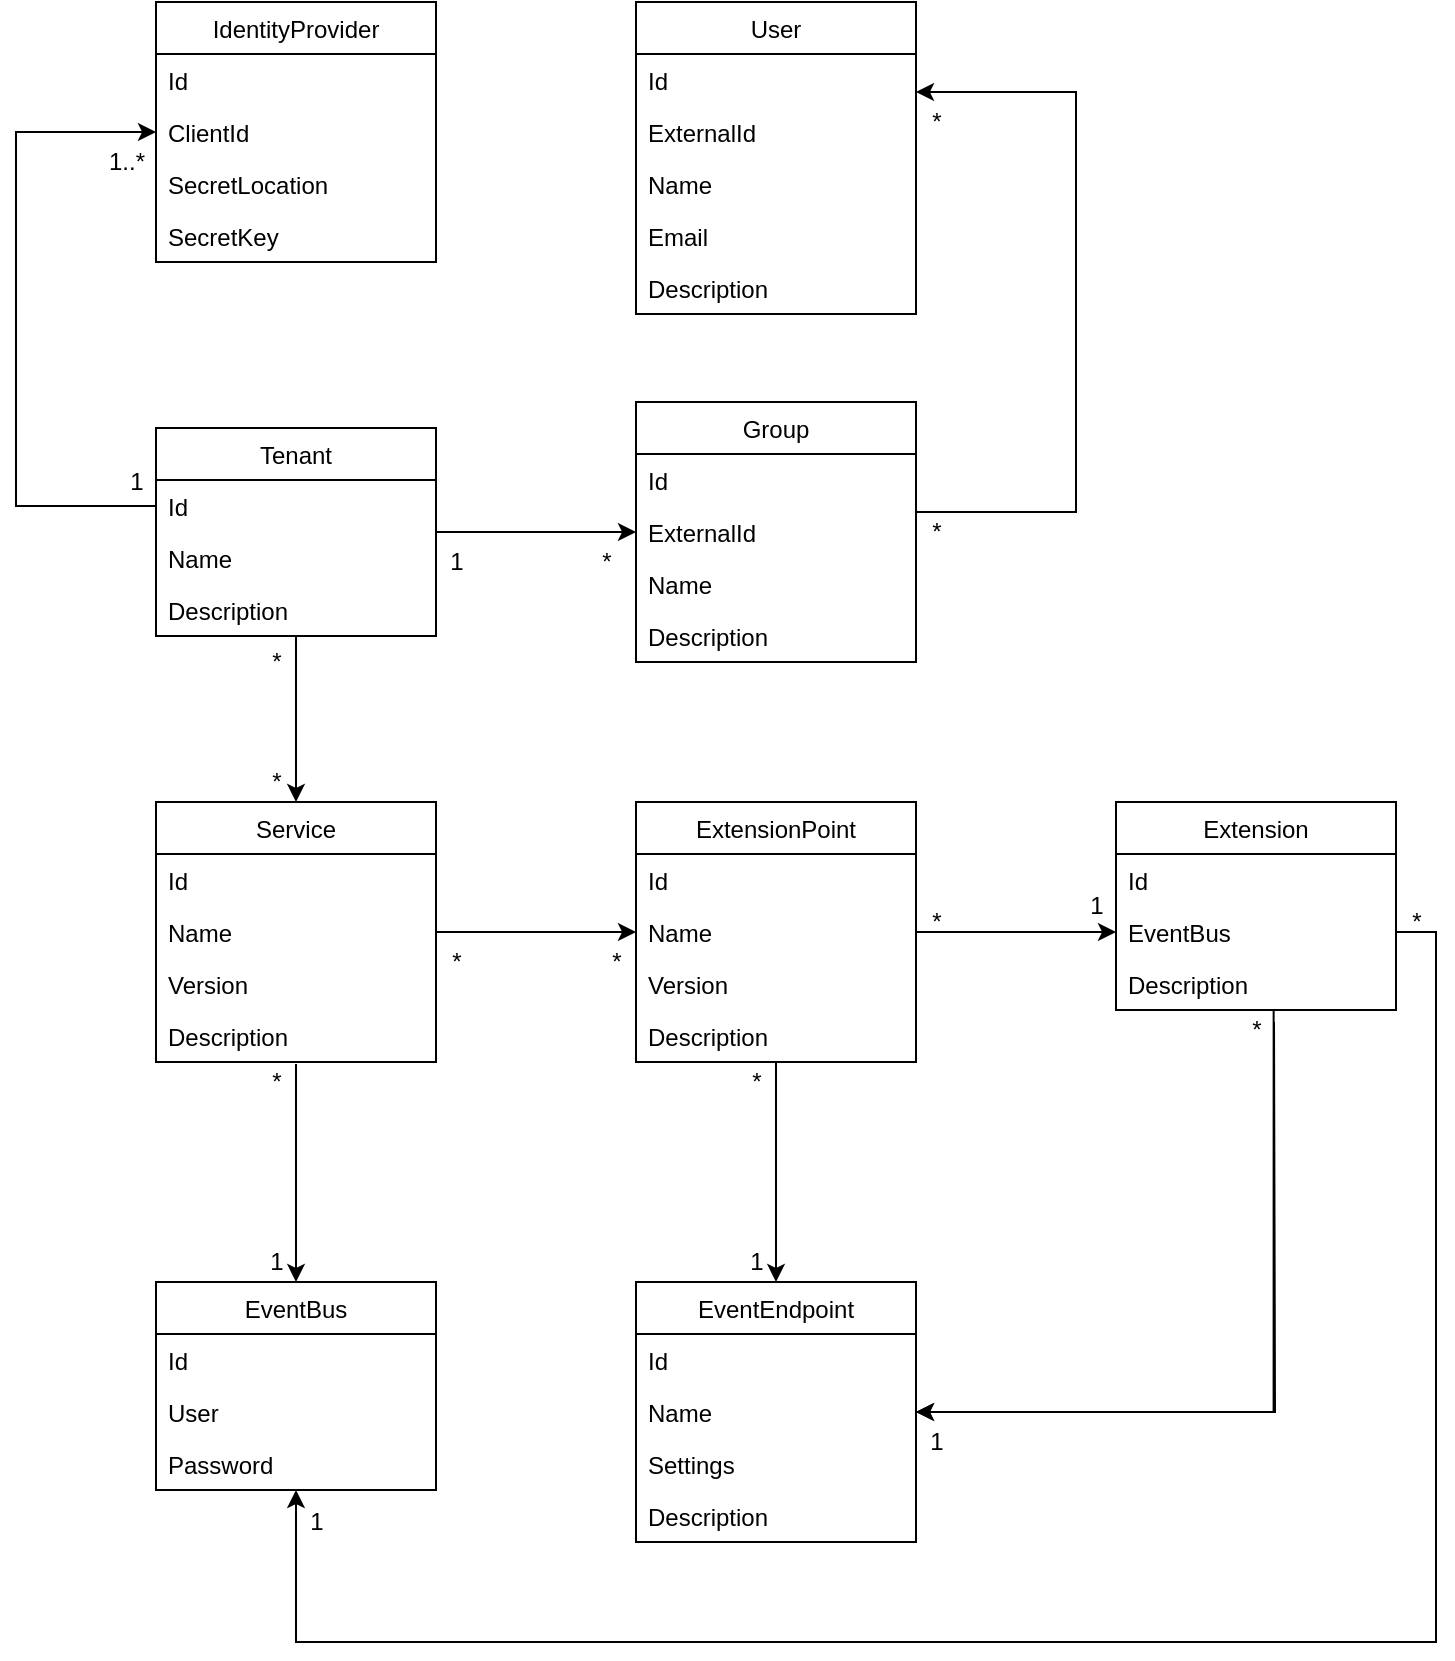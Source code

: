 <mxfile version="14.8.2" type="github">
  <diagram id="osi2iYBc9gxS-sZSW_7Z" name="Tenant Manager">
    <mxGraphModel dx="1673" dy="965" grid="1" gridSize="10" guides="1" tooltips="1" connect="1" arrows="1" fold="1" page="1" pageScale="1" pageWidth="850" pageHeight="1100" math="0" shadow="0">
      <root>
        <mxCell id="0" />
        <mxCell id="1" parent="0" />
        <mxCell id="T4bOe-kPn4xxBbJlTrUV-41" style="edgeStyle=orthogonalEdgeStyle;rounded=0;orthogonalLoop=1;jettySize=auto;html=1;exitX=0.5;exitY=1;exitDx=0;exitDy=0;entryX=0.5;entryY=0;entryDx=0;entryDy=0;endArrow=classic;endFill=1;" parent="1" source="T4bOe-kPn4xxBbJlTrUV-1" target="T4bOe-kPn4xxBbJlTrUV-36" edge="1">
          <mxGeometry relative="1" as="geometry" />
        </mxCell>
        <mxCell id="T4bOe-kPn4xxBbJlTrUV-58" style="edgeStyle=orthogonalEdgeStyle;rounded=0;orthogonalLoop=1;jettySize=auto;html=1;exitX=0;exitY=0.5;exitDx=0;exitDy=0;entryX=0;entryY=0.5;entryDx=0;entryDy=0;endArrow=classic;endFill=1;" parent="1" source="T4bOe-kPn4xxBbJlTrUV-1" target="T4bOe-kPn4xxBbJlTrUV-51" edge="1">
          <mxGeometry relative="1" as="geometry">
            <Array as="points">
              <mxPoint x="40" y="292" />
              <mxPoint x="40" y="105" />
            </Array>
          </mxGeometry>
        </mxCell>
        <mxCell id="T4bOe-kPn4xxBbJlTrUV-1" value="Tenant" style="swimlane;fontStyle=0;childLayout=stackLayout;horizontal=1;startSize=26;fillColor=none;horizontalStack=0;resizeParent=1;resizeParentMax=0;resizeLast=0;collapsible=1;marginBottom=0;" parent="1" vertex="1">
          <mxGeometry x="110" y="253" width="140" height="104" as="geometry" />
        </mxCell>
        <mxCell id="T4bOe-kPn4xxBbJlTrUV-2" value="Id" style="text;strokeColor=none;fillColor=none;align=left;verticalAlign=top;spacingLeft=4;spacingRight=4;overflow=hidden;rotatable=0;points=[[0,0.5],[1,0.5]];portConstraint=eastwest;" parent="T4bOe-kPn4xxBbJlTrUV-1" vertex="1">
          <mxGeometry y="26" width="140" height="26" as="geometry" />
        </mxCell>
        <mxCell id="T4bOe-kPn4xxBbJlTrUV-6" value="Name" style="text;strokeColor=none;fillColor=none;align=left;verticalAlign=top;spacingLeft=4;spacingRight=4;overflow=hidden;rotatable=0;points=[[0,0.5],[1,0.5]];portConstraint=eastwest;" parent="T4bOe-kPn4xxBbJlTrUV-1" vertex="1">
          <mxGeometry y="52" width="140" height="26" as="geometry" />
        </mxCell>
        <mxCell id="T4bOe-kPn4xxBbJlTrUV-7" value="Description" style="text;strokeColor=none;fillColor=none;align=left;verticalAlign=top;spacingLeft=4;spacingRight=4;overflow=hidden;rotatable=0;points=[[0,0.5],[1,0.5]];portConstraint=eastwest;" parent="T4bOe-kPn4xxBbJlTrUV-1" vertex="1">
          <mxGeometry y="78" width="140" height="26" as="geometry" />
        </mxCell>
        <mxCell id="T4bOe-kPn4xxBbJlTrUV-35" style="edgeStyle=orthogonalEdgeStyle;rounded=0;orthogonalLoop=1;jettySize=auto;html=1;exitX=1;exitY=0.5;exitDx=0;exitDy=0;entryX=1;entryY=-0.269;entryDx=0;entryDy=0;endArrow=classic;endFill=1;entryPerimeter=0;" parent="1" source="T4bOe-kPn4xxBbJlTrUV-10" target="T4bOe-kPn4xxBbJlTrUV-15" edge="1">
          <mxGeometry relative="1" as="geometry">
            <Array as="points">
              <mxPoint x="490" y="295" />
              <mxPoint x="570" y="295" />
              <mxPoint x="570" y="85" />
            </Array>
          </mxGeometry>
        </mxCell>
        <mxCell id="T4bOe-kPn4xxBbJlTrUV-8" value="Group" style="swimlane;fontStyle=0;childLayout=stackLayout;horizontal=1;startSize=26;fillColor=none;horizontalStack=0;resizeParent=1;resizeParentMax=0;resizeLast=0;collapsible=1;marginBottom=0;" parent="1" vertex="1">
          <mxGeometry x="350" y="240" width="140" height="130" as="geometry" />
        </mxCell>
        <mxCell id="T4bOe-kPn4xxBbJlTrUV-9" value="Id" style="text;strokeColor=none;fillColor=none;align=left;verticalAlign=top;spacingLeft=4;spacingRight=4;overflow=hidden;rotatable=0;points=[[0,0.5],[1,0.5]];portConstraint=eastwest;" parent="T4bOe-kPn4xxBbJlTrUV-8" vertex="1">
          <mxGeometry y="26" width="140" height="26" as="geometry" />
        </mxCell>
        <mxCell id="T4bOe-kPn4xxBbJlTrUV-10" value="ExternalId" style="text;strokeColor=none;fillColor=none;align=left;verticalAlign=top;spacingLeft=4;spacingRight=4;overflow=hidden;rotatable=0;points=[[0,0.5],[1,0.5]];portConstraint=eastwest;" parent="T4bOe-kPn4xxBbJlTrUV-8" vertex="1">
          <mxGeometry y="52" width="140" height="26" as="geometry" />
        </mxCell>
        <mxCell id="T4bOe-kPn4xxBbJlTrUV-11" value="Name" style="text;strokeColor=none;fillColor=none;align=left;verticalAlign=top;spacingLeft=4;spacingRight=4;overflow=hidden;rotatable=0;points=[[0,0.5],[1,0.5]];portConstraint=eastwest;" parent="T4bOe-kPn4xxBbJlTrUV-8" vertex="1">
          <mxGeometry y="78" width="140" height="26" as="geometry" />
        </mxCell>
        <mxCell id="T4bOe-kPn4xxBbJlTrUV-12" value="Description" style="text;strokeColor=none;fillColor=none;align=left;verticalAlign=top;spacingLeft=4;spacingRight=4;overflow=hidden;rotatable=0;points=[[0,0.5],[1,0.5]];portConstraint=eastwest;" parent="T4bOe-kPn4xxBbJlTrUV-8" vertex="1">
          <mxGeometry y="104" width="140" height="26" as="geometry" />
        </mxCell>
        <mxCell id="T4bOe-kPn4xxBbJlTrUV-13" value="User" style="swimlane;fontStyle=0;childLayout=stackLayout;horizontal=1;startSize=26;fillColor=none;horizontalStack=0;resizeParent=1;resizeParentMax=0;resizeLast=0;collapsible=1;marginBottom=0;" parent="1" vertex="1">
          <mxGeometry x="350" y="40" width="140" height="156" as="geometry" />
        </mxCell>
        <mxCell id="T4bOe-kPn4xxBbJlTrUV-14" value="Id" style="text;strokeColor=none;fillColor=none;align=left;verticalAlign=top;spacingLeft=4;spacingRight=4;overflow=hidden;rotatable=0;points=[[0,0.5],[1,0.5]];portConstraint=eastwest;" parent="T4bOe-kPn4xxBbJlTrUV-13" vertex="1">
          <mxGeometry y="26" width="140" height="26" as="geometry" />
        </mxCell>
        <mxCell id="T4bOe-kPn4xxBbJlTrUV-15" value="ExternalId" style="text;strokeColor=none;fillColor=none;align=left;verticalAlign=top;spacingLeft=4;spacingRight=4;overflow=hidden;rotatable=0;points=[[0,0.5],[1,0.5]];portConstraint=eastwest;" parent="T4bOe-kPn4xxBbJlTrUV-13" vertex="1">
          <mxGeometry y="52" width="140" height="26" as="geometry" />
        </mxCell>
        <mxCell id="T4bOe-kPn4xxBbJlTrUV-16" value="Name" style="text;strokeColor=none;fillColor=none;align=left;verticalAlign=top;spacingLeft=4;spacingRight=4;overflow=hidden;rotatable=0;points=[[0,0.5],[1,0.5]];portConstraint=eastwest;" parent="T4bOe-kPn4xxBbJlTrUV-13" vertex="1">
          <mxGeometry y="78" width="140" height="26" as="geometry" />
        </mxCell>
        <mxCell id="T4bOe-kPn4xxBbJlTrUV-96" value="Email" style="text;strokeColor=none;fillColor=none;align=left;verticalAlign=top;spacingLeft=4;spacingRight=4;overflow=hidden;rotatable=0;points=[[0,0.5],[1,0.5]];portConstraint=eastwest;" parent="T4bOe-kPn4xxBbJlTrUV-13" vertex="1">
          <mxGeometry y="104" width="140" height="26" as="geometry" />
        </mxCell>
        <mxCell id="T4bOe-kPn4xxBbJlTrUV-17" value="Description" style="text;strokeColor=none;fillColor=none;align=left;verticalAlign=top;spacingLeft=4;spacingRight=4;overflow=hidden;rotatable=0;points=[[0,0.5],[1,0.5]];portConstraint=eastwest;" parent="T4bOe-kPn4xxBbJlTrUV-13" vertex="1">
          <mxGeometry y="130" width="140" height="26" as="geometry" />
        </mxCell>
        <mxCell id="T4bOe-kPn4xxBbJlTrUV-34" style="edgeStyle=orthogonalEdgeStyle;rounded=0;orthogonalLoop=1;jettySize=auto;html=1;exitX=1;exitY=0.5;exitDx=0;exitDy=0;entryX=0;entryY=0.5;entryDx=0;entryDy=0;endArrow=classic;endFill=1;" parent="1" source="T4bOe-kPn4xxBbJlTrUV-1" target="T4bOe-kPn4xxBbJlTrUV-10" edge="1">
          <mxGeometry relative="1" as="geometry">
            <mxPoint x="270" y="295" as="sourcePoint" />
          </mxGeometry>
        </mxCell>
        <mxCell id="T4bOe-kPn4xxBbJlTrUV-36" value="Service" style="swimlane;fontStyle=0;childLayout=stackLayout;horizontal=1;startSize=26;fillColor=none;horizontalStack=0;resizeParent=1;resizeParentMax=0;resizeLast=0;collapsible=1;marginBottom=0;" parent="1" vertex="1">
          <mxGeometry x="110" y="440" width="140" height="130" as="geometry" />
        </mxCell>
        <mxCell id="T4bOe-kPn4xxBbJlTrUV-37" value="Id" style="text;strokeColor=none;fillColor=none;align=left;verticalAlign=top;spacingLeft=4;spacingRight=4;overflow=hidden;rotatable=0;points=[[0,0.5],[1,0.5]];portConstraint=eastwest;" parent="T4bOe-kPn4xxBbJlTrUV-36" vertex="1">
          <mxGeometry y="26" width="140" height="26" as="geometry" />
        </mxCell>
        <mxCell id="T4bOe-kPn4xxBbJlTrUV-38" value="Name" style="text;strokeColor=none;fillColor=none;align=left;verticalAlign=top;spacingLeft=4;spacingRight=4;overflow=hidden;rotatable=0;points=[[0,0.5],[1,0.5]];portConstraint=eastwest;" parent="T4bOe-kPn4xxBbJlTrUV-36" vertex="1">
          <mxGeometry y="52" width="140" height="26" as="geometry" />
        </mxCell>
        <mxCell id="T4bOe-kPn4xxBbJlTrUV-40" value="Version" style="text;strokeColor=none;fillColor=none;align=left;verticalAlign=top;spacingLeft=4;spacingRight=4;overflow=hidden;rotatable=0;points=[[0,0.5],[1,0.5]];portConstraint=eastwest;" parent="T4bOe-kPn4xxBbJlTrUV-36" vertex="1">
          <mxGeometry y="78" width="140" height="26" as="geometry" />
        </mxCell>
        <mxCell id="T4bOe-kPn4xxBbJlTrUV-39" value="Description" style="text;strokeColor=none;fillColor=none;align=left;verticalAlign=top;spacingLeft=4;spacingRight=4;overflow=hidden;rotatable=0;points=[[0,0.5],[1,0.5]];portConstraint=eastwest;" parent="T4bOe-kPn4xxBbJlTrUV-36" vertex="1">
          <mxGeometry y="104" width="140" height="26" as="geometry" />
        </mxCell>
        <mxCell id="T4bOe-kPn4xxBbJlTrUV-42" value="ExtensionPoint" style="swimlane;fontStyle=0;childLayout=stackLayout;horizontal=1;startSize=26;fillColor=none;horizontalStack=0;resizeParent=1;resizeParentMax=0;resizeLast=0;collapsible=1;marginBottom=0;" parent="1" vertex="1">
          <mxGeometry x="350" y="440" width="140" height="130" as="geometry" />
        </mxCell>
        <mxCell id="T4bOe-kPn4xxBbJlTrUV-43" value="Id" style="text;strokeColor=none;fillColor=none;align=left;verticalAlign=top;spacingLeft=4;spacingRight=4;overflow=hidden;rotatable=0;points=[[0,0.5],[1,0.5]];portConstraint=eastwest;" parent="T4bOe-kPn4xxBbJlTrUV-42" vertex="1">
          <mxGeometry y="26" width="140" height="26" as="geometry" />
        </mxCell>
        <mxCell id="T4bOe-kPn4xxBbJlTrUV-44" value="Name" style="text;strokeColor=none;fillColor=none;align=left;verticalAlign=top;spacingLeft=4;spacingRight=4;overflow=hidden;rotatable=0;points=[[0,0.5],[1,0.5]];portConstraint=eastwest;" parent="T4bOe-kPn4xxBbJlTrUV-42" vertex="1">
          <mxGeometry y="52" width="140" height="26" as="geometry" />
        </mxCell>
        <mxCell id="T4bOe-kPn4xxBbJlTrUV-47" value="Version" style="text;strokeColor=none;fillColor=none;align=left;verticalAlign=top;spacingLeft=4;spacingRight=4;overflow=hidden;rotatable=0;points=[[0,0.5],[1,0.5]];portConstraint=eastwest;" parent="T4bOe-kPn4xxBbJlTrUV-42" vertex="1">
          <mxGeometry y="78" width="140" height="26" as="geometry" />
        </mxCell>
        <mxCell id="T4bOe-kPn4xxBbJlTrUV-45" value="Description" style="text;strokeColor=none;fillColor=none;align=left;verticalAlign=top;spacingLeft=4;spacingRight=4;overflow=hidden;rotatable=0;points=[[0,0.5],[1,0.5]];portConstraint=eastwest;" parent="T4bOe-kPn4xxBbJlTrUV-42" vertex="1">
          <mxGeometry y="104" width="140" height="26" as="geometry" />
        </mxCell>
        <mxCell id="T4bOe-kPn4xxBbJlTrUV-46" style="edgeStyle=orthogonalEdgeStyle;rounded=0;orthogonalLoop=1;jettySize=auto;html=1;exitX=1;exitY=0.5;exitDx=0;exitDy=0;endArrow=classic;endFill=1;entryX=0;entryY=0.5;entryDx=0;entryDy=0;" parent="1" source="T4bOe-kPn4xxBbJlTrUV-38" target="T4bOe-kPn4xxBbJlTrUV-44" edge="1">
          <mxGeometry relative="1" as="geometry">
            <mxPoint x="490" y="575" as="targetPoint" />
          </mxGeometry>
        </mxCell>
        <mxCell id="T4bOe-kPn4xxBbJlTrUV-49" value="IdentityProvider" style="swimlane;fontStyle=0;childLayout=stackLayout;horizontal=1;startSize=26;fillColor=none;horizontalStack=0;resizeParent=1;resizeParentMax=0;resizeLast=0;collapsible=1;marginBottom=0;" parent="1" vertex="1">
          <mxGeometry x="110" y="40" width="140" height="130" as="geometry" />
        </mxCell>
        <mxCell id="T4bOe-kPn4xxBbJlTrUV-50" value="Id" style="text;strokeColor=none;fillColor=none;align=left;verticalAlign=top;spacingLeft=4;spacingRight=4;overflow=hidden;rotatable=0;points=[[0,0.5],[1,0.5]];portConstraint=eastwest;" parent="T4bOe-kPn4xxBbJlTrUV-49" vertex="1">
          <mxGeometry y="26" width="140" height="26" as="geometry" />
        </mxCell>
        <mxCell id="T4bOe-kPn4xxBbJlTrUV-51" value="ClientId" style="text;strokeColor=none;fillColor=none;align=left;verticalAlign=top;spacingLeft=4;spacingRight=4;overflow=hidden;rotatable=0;points=[[0,0.5],[1,0.5]];portConstraint=eastwest;" parent="T4bOe-kPn4xxBbJlTrUV-49" vertex="1">
          <mxGeometry y="52" width="140" height="26" as="geometry" />
        </mxCell>
        <mxCell id="T4bOe-kPn4xxBbJlTrUV-52" value="SecretLocation" style="text;strokeColor=none;fillColor=none;align=left;verticalAlign=top;spacingLeft=4;spacingRight=4;overflow=hidden;rotatable=0;points=[[0,0.5],[1,0.5]];portConstraint=eastwest;" parent="T4bOe-kPn4xxBbJlTrUV-49" vertex="1">
          <mxGeometry y="78" width="140" height="26" as="geometry" />
        </mxCell>
        <mxCell id="T4bOe-kPn4xxBbJlTrUV-61" value="SecretKey" style="text;strokeColor=none;fillColor=none;align=left;verticalAlign=top;spacingLeft=4;spacingRight=4;overflow=hidden;rotatable=0;points=[[0,0.5],[1,0.5]];portConstraint=eastwest;" parent="T4bOe-kPn4xxBbJlTrUV-49" vertex="1">
          <mxGeometry y="104" width="140" height="26" as="geometry" />
        </mxCell>
        <mxCell id="T4bOe-kPn4xxBbJlTrUV-53" value="*" style="text;html=1;resizable=0;autosize=1;align=center;verticalAlign=middle;points=[];fillColor=none;strokeColor=none;rounded=0;" parent="1" vertex="1">
          <mxGeometry x="325" y="310" width="20" height="20" as="geometry" />
        </mxCell>
        <mxCell id="T4bOe-kPn4xxBbJlTrUV-54" value="1" style="text;html=1;resizable=0;autosize=1;align=center;verticalAlign=middle;points=[];fillColor=none;strokeColor=none;rounded=0;" parent="1" vertex="1">
          <mxGeometry x="250" y="310" width="20" height="20" as="geometry" />
        </mxCell>
        <mxCell id="T4bOe-kPn4xxBbJlTrUV-55" value="*" style="text;html=1;resizable=0;autosize=1;align=center;verticalAlign=middle;points=[];fillColor=none;strokeColor=none;rounded=0;" parent="1" vertex="1">
          <mxGeometry x="490" y="295" width="20" height="20" as="geometry" />
        </mxCell>
        <mxCell id="T4bOe-kPn4xxBbJlTrUV-56" value="*" style="text;html=1;resizable=0;autosize=1;align=center;verticalAlign=middle;points=[];fillColor=none;strokeColor=none;rounded=0;" parent="1" vertex="1">
          <mxGeometry x="490" y="90" width="20" height="20" as="geometry" />
        </mxCell>
        <mxCell id="T4bOe-kPn4xxBbJlTrUV-59" value="1" style="text;html=1;resizable=0;autosize=1;align=center;verticalAlign=middle;points=[];fillColor=none;strokeColor=none;rounded=0;" parent="1" vertex="1">
          <mxGeometry x="90" y="270" width="20" height="20" as="geometry" />
        </mxCell>
        <mxCell id="T4bOe-kPn4xxBbJlTrUV-60" value="1..*" style="text;html=1;resizable=0;autosize=1;align=center;verticalAlign=middle;points=[];fillColor=none;strokeColor=none;rounded=0;" parent="1" vertex="1">
          <mxGeometry x="80" y="110" width="30" height="20" as="geometry" />
        </mxCell>
        <mxCell id="T4bOe-kPn4xxBbJlTrUV-62" value="*" style="text;html=1;resizable=0;autosize=1;align=center;verticalAlign=middle;points=[];fillColor=none;strokeColor=none;rounded=0;" parent="1" vertex="1">
          <mxGeometry x="160" y="360" width="20" height="20" as="geometry" />
        </mxCell>
        <mxCell id="T4bOe-kPn4xxBbJlTrUV-63" value="*" style="text;html=1;resizable=0;autosize=1;align=center;verticalAlign=middle;points=[];fillColor=none;strokeColor=none;rounded=0;" parent="1" vertex="1">
          <mxGeometry x="160" y="420" width="20" height="20" as="geometry" />
        </mxCell>
        <mxCell id="T4bOe-kPn4xxBbJlTrUV-64" value="*" style="text;html=1;resizable=0;autosize=1;align=center;verticalAlign=middle;points=[];fillColor=none;strokeColor=none;rounded=0;" parent="1" vertex="1">
          <mxGeometry x="250" y="510" width="20" height="20" as="geometry" />
        </mxCell>
        <mxCell id="T4bOe-kPn4xxBbJlTrUV-65" value="*" style="text;html=1;resizable=0;autosize=1;align=center;verticalAlign=middle;points=[];fillColor=none;strokeColor=none;rounded=0;" parent="1" vertex="1">
          <mxGeometry x="330" y="510" width="20" height="20" as="geometry" />
        </mxCell>
        <mxCell id="T4bOe-kPn4xxBbJlTrUV-76" style="edgeStyle=orthogonalEdgeStyle;rounded=0;orthogonalLoop=1;jettySize=auto;html=1;endArrow=classic;endFill=1;entryX=0.5;entryY=0;entryDx=0;entryDy=0;exitX=0.5;exitY=1.038;exitDx=0;exitDy=0;exitPerimeter=0;" parent="1" source="T4bOe-kPn4xxBbJlTrUV-39" target="T4bOe-kPn4xxBbJlTrUV-70" edge="1">
          <mxGeometry relative="1" as="geometry">
            <mxPoint x="180" y="610" as="targetPoint" />
            <mxPoint x="110" y="640" as="sourcePoint" />
          </mxGeometry>
        </mxCell>
        <mxCell id="T4bOe-kPn4xxBbJlTrUV-66" value="Extension" style="swimlane;fontStyle=0;childLayout=stackLayout;horizontal=1;startSize=26;fillColor=none;horizontalStack=0;resizeParent=1;resizeParentMax=0;resizeLast=0;collapsible=1;marginBottom=0;" parent="1" vertex="1">
          <mxGeometry x="590" y="440" width="140" height="104" as="geometry" />
        </mxCell>
        <mxCell id="T4bOe-kPn4xxBbJlTrUV-67" value="Id" style="text;strokeColor=none;fillColor=none;align=left;verticalAlign=top;spacingLeft=4;spacingRight=4;overflow=hidden;rotatable=0;points=[[0,0.5],[1,0.5]];portConstraint=eastwest;" parent="T4bOe-kPn4xxBbJlTrUV-66" vertex="1">
          <mxGeometry y="26" width="140" height="26" as="geometry" />
        </mxCell>
        <mxCell id="T4bOe-kPn4xxBbJlTrUV-68" value="EventBus" style="text;strokeColor=none;fillColor=none;align=left;verticalAlign=top;spacingLeft=4;spacingRight=4;overflow=hidden;rotatable=0;points=[[0,0.5],[1,0.5]];portConstraint=eastwest;" parent="T4bOe-kPn4xxBbJlTrUV-66" vertex="1">
          <mxGeometry y="52" width="140" height="26" as="geometry" />
        </mxCell>
        <mxCell id="T4bOe-kPn4xxBbJlTrUV-69" value="Description" style="text;strokeColor=none;fillColor=none;align=left;verticalAlign=top;spacingLeft=4;spacingRight=4;overflow=hidden;rotatable=0;points=[[0,0.5],[1,0.5]];portConstraint=eastwest;" parent="T4bOe-kPn4xxBbJlTrUV-66" vertex="1">
          <mxGeometry y="78" width="140" height="26" as="geometry" />
        </mxCell>
        <mxCell id="T4bOe-kPn4xxBbJlTrUV-70" value="EventBus" style="swimlane;fontStyle=0;childLayout=stackLayout;horizontal=1;startSize=26;fillColor=none;horizontalStack=0;resizeParent=1;resizeParentMax=0;resizeLast=0;collapsible=1;marginBottom=0;" parent="1" vertex="1">
          <mxGeometry x="110" y="680" width="140" height="104" as="geometry" />
        </mxCell>
        <mxCell id="T4bOe-kPn4xxBbJlTrUV-71" value="Id" style="text;strokeColor=none;fillColor=none;align=left;verticalAlign=top;spacingLeft=4;spacingRight=4;overflow=hidden;rotatable=0;points=[[0,0.5],[1,0.5]];portConstraint=eastwest;" parent="T4bOe-kPn4xxBbJlTrUV-70" vertex="1">
          <mxGeometry y="26" width="140" height="26" as="geometry" />
        </mxCell>
        <mxCell id="T4bOe-kPn4xxBbJlTrUV-72" value="User" style="text;strokeColor=none;fillColor=none;align=left;verticalAlign=top;spacingLeft=4;spacingRight=4;overflow=hidden;rotatable=0;points=[[0,0.5],[1,0.5]];portConstraint=eastwest;" parent="T4bOe-kPn4xxBbJlTrUV-70" vertex="1">
          <mxGeometry y="52" width="140" height="26" as="geometry" />
        </mxCell>
        <mxCell id="T4bOe-kPn4xxBbJlTrUV-73" value="Password" style="text;strokeColor=none;fillColor=none;align=left;verticalAlign=top;spacingLeft=4;spacingRight=4;overflow=hidden;rotatable=0;points=[[0,0.5],[1,0.5]];portConstraint=eastwest;" parent="T4bOe-kPn4xxBbJlTrUV-70" vertex="1">
          <mxGeometry y="78" width="140" height="26" as="geometry" />
        </mxCell>
        <mxCell id="T4bOe-kPn4xxBbJlTrUV-83" style="edgeStyle=orthogonalEdgeStyle;rounded=0;orthogonalLoop=1;jettySize=auto;html=1;endArrow=classic;endFill=1;entryX=0.5;entryY=0;entryDx=0;entryDy=0;exitX=0.5;exitY=1;exitDx=0;exitDy=0;exitPerimeter=0;" parent="1" source="T4bOe-kPn4xxBbJlTrUV-45" target="T4bOe-kPn4xxBbJlTrUV-79" edge="1">
          <mxGeometry relative="1" as="geometry">
            <mxPoint x="360" y="630" as="targetPoint" />
            <mxPoint x="420" y="580" as="sourcePoint" />
          </mxGeometry>
        </mxCell>
        <mxCell id="T4bOe-kPn4xxBbJlTrUV-86" style="edgeStyle=orthogonalEdgeStyle;rounded=0;orthogonalLoop=1;jettySize=auto;html=1;endArrow=classic;endFill=1;entryX=1;entryY=0.5;entryDx=0;entryDy=0;" parent="1" target="T4bOe-kPn4xxBbJlTrUV-81" edge="1">
          <mxGeometry relative="1" as="geometry">
            <mxPoint x="680" y="745" as="targetPoint" />
            <mxPoint x="669" y="550" as="sourcePoint" />
          </mxGeometry>
        </mxCell>
        <mxCell id="T4bOe-kPn4xxBbJlTrUV-79" value="EventEndpoint" style="swimlane;fontStyle=0;childLayout=stackLayout;horizontal=1;startSize=26;fillColor=none;horizontalStack=0;resizeParent=1;resizeParentMax=0;resizeLast=0;collapsible=1;marginBottom=0;" parent="1" vertex="1">
          <mxGeometry x="350" y="680" width="140" height="130" as="geometry" />
        </mxCell>
        <mxCell id="T4bOe-kPn4xxBbJlTrUV-80" value="Id" style="text;strokeColor=none;fillColor=none;align=left;verticalAlign=top;spacingLeft=4;spacingRight=4;overflow=hidden;rotatable=0;points=[[0,0.5],[1,0.5]];portConstraint=eastwest;" parent="T4bOe-kPn4xxBbJlTrUV-79" vertex="1">
          <mxGeometry y="26" width="140" height="26" as="geometry" />
        </mxCell>
        <mxCell id="T4bOe-kPn4xxBbJlTrUV-81" value="Name" style="text;strokeColor=none;fillColor=none;align=left;verticalAlign=top;spacingLeft=4;spacingRight=4;overflow=hidden;rotatable=0;points=[[0,0.5],[1,0.5]];portConstraint=eastwest;" parent="T4bOe-kPn4xxBbJlTrUV-79" vertex="1">
          <mxGeometry y="52" width="140" height="26" as="geometry" />
        </mxCell>
        <mxCell id="T4bOe-kPn4xxBbJlTrUV-85" value="Settings" style="text;strokeColor=none;fillColor=none;align=left;verticalAlign=top;spacingLeft=4;spacingRight=4;overflow=hidden;rotatable=0;points=[[0,0.5],[1,0.5]];portConstraint=eastwest;" parent="T4bOe-kPn4xxBbJlTrUV-79" vertex="1">
          <mxGeometry y="78" width="140" height="26" as="geometry" />
        </mxCell>
        <mxCell id="T4bOe-kPn4xxBbJlTrUV-82" value="Description" style="text;strokeColor=none;fillColor=none;align=left;verticalAlign=top;spacingLeft=4;spacingRight=4;overflow=hidden;rotatable=0;points=[[0,0.5],[1,0.5]];portConstraint=eastwest;" parent="T4bOe-kPn4xxBbJlTrUV-79" vertex="1">
          <mxGeometry y="104" width="140" height="26" as="geometry" />
        </mxCell>
        <mxCell id="T4bOe-kPn4xxBbJlTrUV-84" style="edgeStyle=orthogonalEdgeStyle;rounded=0;orthogonalLoop=1;jettySize=auto;html=1;exitX=1;exitY=0.5;exitDx=0;exitDy=0;entryX=0;entryY=0.5;entryDx=0;entryDy=0;endArrow=classic;endFill=1;" parent="1" source="T4bOe-kPn4xxBbJlTrUV-44" target="T4bOe-kPn4xxBbJlTrUV-68" edge="1">
          <mxGeometry relative="1" as="geometry" />
        </mxCell>
        <mxCell id="T4bOe-kPn4xxBbJlTrUV-87" value="*" style="text;html=1;resizable=0;autosize=1;align=center;verticalAlign=middle;points=[];fillColor=none;strokeColor=none;rounded=0;" parent="1" vertex="1">
          <mxGeometry x="400" y="570" width="20" height="20" as="geometry" />
        </mxCell>
        <mxCell id="T4bOe-kPn4xxBbJlTrUV-88" value="1" style="text;html=1;resizable=0;autosize=1;align=center;verticalAlign=middle;points=[];fillColor=none;strokeColor=none;rounded=0;" parent="1" vertex="1">
          <mxGeometry x="400" y="660" width="20" height="20" as="geometry" />
        </mxCell>
        <mxCell id="T4bOe-kPn4xxBbJlTrUV-89" value="1" style="text;html=1;resizable=0;autosize=1;align=center;verticalAlign=middle;points=[];fillColor=none;strokeColor=none;rounded=0;" parent="1" vertex="1">
          <mxGeometry x="490" y="750" width="20" height="20" as="geometry" />
        </mxCell>
        <mxCell id="T4bOe-kPn4xxBbJlTrUV-90" value="*" style="text;html=1;resizable=0;autosize=1;align=center;verticalAlign=middle;points=[];fillColor=none;strokeColor=none;rounded=0;" parent="1" vertex="1">
          <mxGeometry x="650" y="544" width="20" height="20" as="geometry" />
        </mxCell>
        <mxCell id="T4bOe-kPn4xxBbJlTrUV-91" value="1" style="text;html=1;resizable=0;autosize=1;align=center;verticalAlign=middle;points=[];fillColor=none;strokeColor=none;rounded=0;" parent="1" vertex="1">
          <mxGeometry x="570" y="482" width="20" height="20" as="geometry" />
        </mxCell>
        <mxCell id="T4bOe-kPn4xxBbJlTrUV-93" value="*" style="text;html=1;resizable=0;autosize=1;align=center;verticalAlign=middle;points=[];fillColor=none;strokeColor=none;rounded=0;" parent="1" vertex="1">
          <mxGeometry x="490" y="490" width="20" height="20" as="geometry" />
        </mxCell>
        <mxCell id="T4bOe-kPn4xxBbJlTrUV-94" value="*" style="text;html=1;resizable=0;autosize=1;align=center;verticalAlign=middle;points=[];fillColor=none;strokeColor=none;rounded=0;" parent="1" vertex="1">
          <mxGeometry x="160" y="570" width="20" height="20" as="geometry" />
        </mxCell>
        <mxCell id="T4bOe-kPn4xxBbJlTrUV-95" value="1" style="text;html=1;resizable=0;autosize=1;align=center;verticalAlign=middle;points=[];fillColor=none;strokeColor=none;rounded=0;" parent="1" vertex="1">
          <mxGeometry x="160" y="660" width="20" height="20" as="geometry" />
        </mxCell>
        <mxCell id="8_ZfieOrrz1PVLoZxmEu-1" style="edgeStyle=orthogonalEdgeStyle;rounded=0;orthogonalLoop=1;jettySize=auto;html=1;exitX=1;exitY=0.5;exitDx=0;exitDy=0;" edge="1" parent="1" source="T4bOe-kPn4xxBbJlTrUV-68" target="T4bOe-kPn4xxBbJlTrUV-73">
          <mxGeometry relative="1" as="geometry">
            <mxPoint x="180" y="790" as="targetPoint" />
            <Array as="points">
              <mxPoint x="750" y="505" />
              <mxPoint x="750" y="860" />
              <mxPoint x="180" y="860" />
            </Array>
          </mxGeometry>
        </mxCell>
        <mxCell id="8_ZfieOrrz1PVLoZxmEu-2" value="*" style="text;html=1;resizable=0;autosize=1;align=center;verticalAlign=middle;points=[];fillColor=none;strokeColor=none;rounded=0;" vertex="1" parent="1">
          <mxGeometry x="730" y="490" width="20" height="20" as="geometry" />
        </mxCell>
        <mxCell id="8_ZfieOrrz1PVLoZxmEu-3" value="1" style="text;html=1;resizable=0;autosize=1;align=center;verticalAlign=middle;points=[];fillColor=none;strokeColor=none;rounded=0;" vertex="1" parent="1">
          <mxGeometry x="180" y="790" width="20" height="20" as="geometry" />
        </mxCell>
        <mxCell id="8_ZfieOrrz1PVLoZxmEu-4" style="edgeStyle=orthogonalEdgeStyle;rounded=0;orthogonalLoop=1;jettySize=auto;html=1;endArrow=classic;endFill=1;entryX=1;entryY=0.5;entryDx=0;entryDy=0;exitX=0.563;exitY=1.009;exitDx=0;exitDy=0;exitPerimeter=0;" edge="1" parent="1" source="T4bOe-kPn4xxBbJlTrUV-69" target="T4bOe-kPn4xxBbJlTrUV-81">
          <mxGeometry relative="1" as="geometry">
            <mxPoint x="680" y="745" as="targetPoint" />
            <mxPoint x="669" y="550" as="sourcePoint" />
          </mxGeometry>
        </mxCell>
      </root>
    </mxGraphModel>
  </diagram>
</mxfile>
